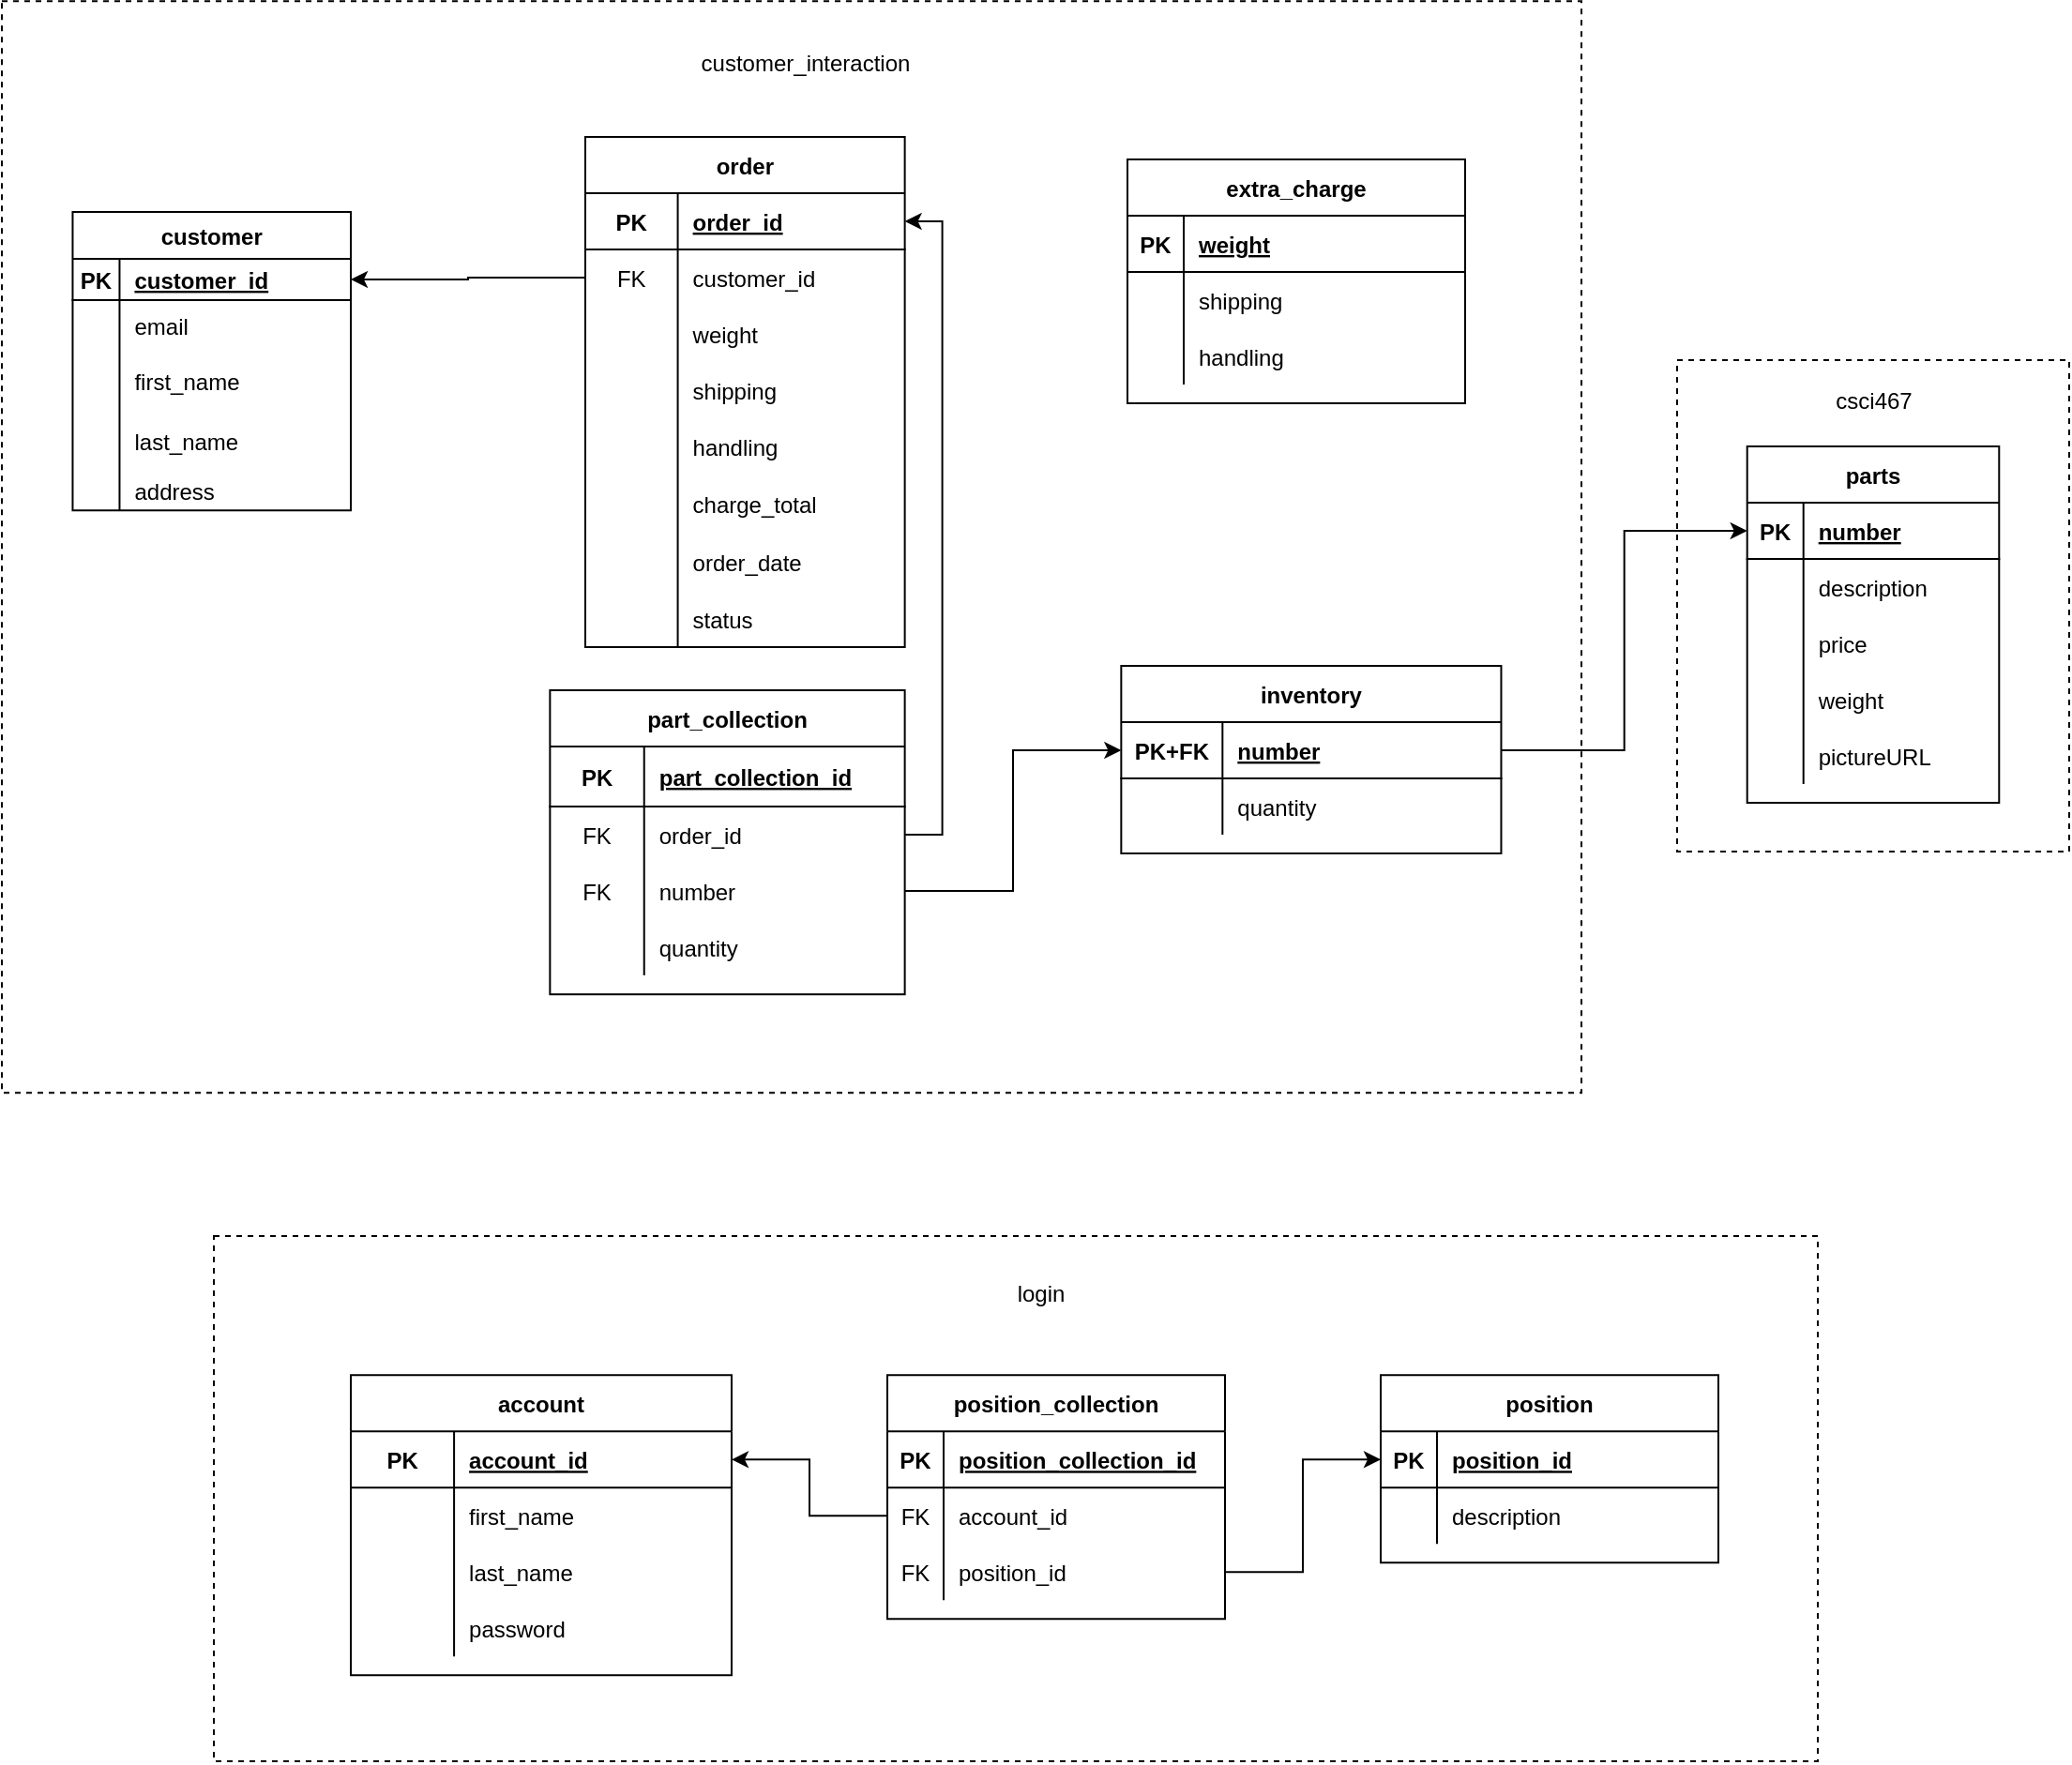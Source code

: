 <mxfile version="14.4.3" type="device"><diagram id="R2lEEEUBdFMjLlhIrx00" name="Page-1"><mxGraphModel dx="1206" dy="2042" grid="0" gridSize="10" guides="1" tooltips="1" connect="1" arrows="1" fold="1" page="1" pageScale="1" pageWidth="1169" pageHeight="1000" math="0" shadow="0" extFonts="Permanent Marker^https://fonts.googleapis.com/css?family=Permanent+Marker"><root><mxCell id="0"/><mxCell id="1" parent="0"/><mxCell id="NX2cjNLt0jyhqGp9830j-16" value="" style="rounded=0;whiteSpace=wrap;html=1;comic=0;dashed=1;" parent="1" vertex="1"><mxGeometry x="31" y="33.58" width="842" height="582" as="geometry"/></mxCell><mxCell id="NX2cjNLt0jyhqGp9830j-8" value="" style="rounded=0;whiteSpace=wrap;html=1;comic=0;fixDash=0;dashed=1;" parent="1" vertex="1"><mxGeometry x="144" y="692" width="855" height="280" as="geometry"/></mxCell><mxCell id="NX2cjNLt0jyhqGp9830j-6" value="" style="rounded=0;whiteSpace=wrap;html=1;container=0;autosize=0;fixDash=0;resizeWidth=0;resizeHeight=0;treeFolding=0;treeMoving=0;comic=0;dashed=1;" parent="1" vertex="1"><mxGeometry x="924" y="225" width="209" height="262" as="geometry"/></mxCell><mxCell id="C-vyLk0tnHw3VtMMgP7b-2" value="order" style="shape=table;startSize=30;container=1;collapsible=1;childLayout=tableLayout;fixedRows=1;rowLines=0;fontStyle=1;align=center;resizeLast=1;" parent="1" vertex="1"><mxGeometry x="342" y="106" width="170.313" height="272" as="geometry"/></mxCell><mxCell id="C-vyLk0tnHw3VtMMgP7b-3" value="" style="shape=partialRectangle;collapsible=0;dropTarget=0;pointerEvents=0;fillColor=none;points=[[0,0.5],[1,0.5]];portConstraint=eastwest;top=0;left=0;right=0;bottom=1;" parent="C-vyLk0tnHw3VtMMgP7b-2" vertex="1"><mxGeometry y="30" width="170.313" height="30" as="geometry"/></mxCell><mxCell id="C-vyLk0tnHw3VtMMgP7b-4" value="PK" style="shape=partialRectangle;overflow=hidden;connectable=0;fillColor=none;top=0;left=0;bottom=0;right=0;fontStyle=1;" parent="C-vyLk0tnHw3VtMMgP7b-3" vertex="1"><mxGeometry width="49.292" height="30" as="geometry"/></mxCell><mxCell id="C-vyLk0tnHw3VtMMgP7b-5" value="order_id" style="shape=partialRectangle;overflow=hidden;connectable=0;fillColor=none;top=0;left=0;bottom=0;right=0;align=left;spacingLeft=6;fontStyle=5;" parent="C-vyLk0tnHw3VtMMgP7b-3" vertex="1"><mxGeometry x="49.292" width="121.021" height="30" as="geometry"/></mxCell><mxCell id="7WDjrDe8SDFtsBfmc8g--19" value="" style="shape=partialRectangle;collapsible=0;dropTarget=0;pointerEvents=0;fillColor=none;top=0;left=0;bottom=0;right=0;points=[[0,0.5],[1,0.5]];portConstraint=eastwest;" vertex="1" parent="C-vyLk0tnHw3VtMMgP7b-2"><mxGeometry y="60" width="170.313" height="30" as="geometry"/></mxCell><mxCell id="7WDjrDe8SDFtsBfmc8g--20" value="FK" style="shape=partialRectangle;connectable=0;fillColor=none;top=0;left=0;bottom=0;right=0;fontStyle=0;overflow=hidden;" vertex="1" parent="7WDjrDe8SDFtsBfmc8g--19"><mxGeometry width="49.292" height="30" as="geometry"/></mxCell><mxCell id="7WDjrDe8SDFtsBfmc8g--21" value="customer_id" style="shape=partialRectangle;connectable=0;fillColor=none;top=0;left=0;bottom=0;right=0;align=left;spacingLeft=6;fontStyle=0;overflow=hidden;" vertex="1" parent="7WDjrDe8SDFtsBfmc8g--19"><mxGeometry x="49.292" width="121.021" height="30" as="geometry"/></mxCell><mxCell id="_UHAY64Qd01BluV-vgo5-142" value="" style="shape=partialRectangle;collapsible=0;dropTarget=0;pointerEvents=0;fillColor=none;top=0;left=0;bottom=0;right=0;points=[[0,0.5],[1,0.5]];portConstraint=eastwest;" parent="C-vyLk0tnHw3VtMMgP7b-2" vertex="1"><mxGeometry y="90" width="170.313" height="30" as="geometry"/></mxCell><mxCell id="_UHAY64Qd01BluV-vgo5-143" value="" style="shape=partialRectangle;connectable=0;fillColor=none;top=0;left=0;bottom=0;right=0;editable=1;overflow=hidden;" parent="_UHAY64Qd01BluV-vgo5-142" vertex="1"><mxGeometry width="49.292" height="30" as="geometry"/></mxCell><mxCell id="_UHAY64Qd01BluV-vgo5-144" value="weight" style="shape=partialRectangle;connectable=0;fillColor=none;top=0;left=0;bottom=0;right=0;align=left;spacingLeft=6;overflow=hidden;" parent="_UHAY64Qd01BluV-vgo5-142" vertex="1"><mxGeometry x="49.292" width="121.021" height="30" as="geometry"/></mxCell><mxCell id="_UHAY64Qd01BluV-vgo5-152" value="" style="shape=partialRectangle;collapsible=0;dropTarget=0;pointerEvents=0;fillColor=none;top=0;left=0;bottom=0;right=0;points=[[0,0.5],[1,0.5]];portConstraint=eastwest;" parent="C-vyLk0tnHw3VtMMgP7b-2" vertex="1"><mxGeometry y="120" width="170.313" height="30" as="geometry"/></mxCell><mxCell id="_UHAY64Qd01BluV-vgo5-153" value="" style="shape=partialRectangle;connectable=0;fillColor=none;top=0;left=0;bottom=0;right=0;editable=1;overflow=hidden;" parent="_UHAY64Qd01BluV-vgo5-152" vertex="1"><mxGeometry width="49.292" height="30" as="geometry"/></mxCell><mxCell id="_UHAY64Qd01BluV-vgo5-154" value="shipping" style="shape=partialRectangle;connectable=0;fillColor=none;top=0;left=0;bottom=0;right=0;align=left;spacingLeft=6;overflow=hidden;" parent="_UHAY64Qd01BluV-vgo5-152" vertex="1"><mxGeometry x="49.292" width="121.021" height="30" as="geometry"/></mxCell><mxCell id="_UHAY64Qd01BluV-vgo5-155" value="" style="shape=partialRectangle;collapsible=0;dropTarget=0;pointerEvents=0;fillColor=none;top=0;left=0;bottom=0;right=0;points=[[0,0.5],[1,0.5]];portConstraint=eastwest;" parent="C-vyLk0tnHw3VtMMgP7b-2" vertex="1"><mxGeometry y="150" width="170.313" height="30" as="geometry"/></mxCell><mxCell id="_UHAY64Qd01BluV-vgo5-156" value="" style="shape=partialRectangle;connectable=0;fillColor=none;top=0;left=0;bottom=0;right=0;editable=1;overflow=hidden;" parent="_UHAY64Qd01BluV-vgo5-155" vertex="1"><mxGeometry width="49.292" height="30" as="geometry"/></mxCell><mxCell id="_UHAY64Qd01BluV-vgo5-157" value="handling" style="shape=partialRectangle;connectable=0;fillColor=none;top=0;left=0;bottom=0;right=0;align=left;spacingLeft=6;overflow=hidden;" parent="_UHAY64Qd01BluV-vgo5-155" vertex="1"><mxGeometry x="49.292" width="121.021" height="30" as="geometry"/></mxCell><mxCell id="C-vyLk0tnHw3VtMMgP7b-9" value="" style="shape=partialRectangle;collapsible=0;dropTarget=0;pointerEvents=0;fillColor=none;points=[[0,0.5],[1,0.5]];portConstraint=eastwest;top=0;left=0;right=0;bottom=0;" parent="C-vyLk0tnHw3VtMMgP7b-2" vertex="1"><mxGeometry y="180" width="170.313" height="31" as="geometry"/></mxCell><mxCell id="C-vyLk0tnHw3VtMMgP7b-10" value="" style="shape=partialRectangle;overflow=hidden;connectable=0;fillColor=none;top=0;left=0;bottom=0;right=0;" parent="C-vyLk0tnHw3VtMMgP7b-9" vertex="1"><mxGeometry width="49.292" height="31" as="geometry"/></mxCell><mxCell id="C-vyLk0tnHw3VtMMgP7b-11" value="charge_total" style="shape=partialRectangle;overflow=hidden;connectable=0;fillColor=none;top=0;left=0;bottom=0;right=0;align=left;spacingLeft=6;" parent="C-vyLk0tnHw3VtMMgP7b-9" vertex="1"><mxGeometry x="49.292" width="121.021" height="31" as="geometry"/></mxCell><mxCell id="fm2LCZ_nuuCBUgsSgkbj-11" value="" style="shape=partialRectangle;collapsible=0;dropTarget=0;pointerEvents=0;fillColor=none;points=[[0,0.5],[1,0.5]];portConstraint=eastwest;top=0;left=0;right=0;bottom=0;" parent="C-vyLk0tnHw3VtMMgP7b-2" vertex="1"><mxGeometry y="211" width="170.313" height="31" as="geometry"/></mxCell><mxCell id="fm2LCZ_nuuCBUgsSgkbj-12" value="" style="shape=partialRectangle;overflow=hidden;connectable=0;fillColor=none;top=0;left=0;bottom=0;right=0;" parent="fm2LCZ_nuuCBUgsSgkbj-11" vertex="1"><mxGeometry width="49.292" height="31" as="geometry"/></mxCell><mxCell id="fm2LCZ_nuuCBUgsSgkbj-13" value="order_date" style="shape=partialRectangle;overflow=hidden;connectable=0;fillColor=none;top=0;left=0;bottom=0;right=0;align=left;spacingLeft=6;" parent="fm2LCZ_nuuCBUgsSgkbj-11" vertex="1"><mxGeometry x="49.292" width="121.021" height="31" as="geometry"/></mxCell><mxCell id="AhPeAZiGhShSHhb00KXT-42" value="" style="shape=partialRectangle;collapsible=0;dropTarget=0;pointerEvents=0;fillColor=none;points=[[0,0.5],[1,0.5]];portConstraint=eastwest;top=0;left=0;right=0;bottom=0;" parent="C-vyLk0tnHw3VtMMgP7b-2" vertex="1"><mxGeometry y="242" width="170.313" height="30" as="geometry"/></mxCell><mxCell id="AhPeAZiGhShSHhb00KXT-43" value="" style="shape=partialRectangle;overflow=hidden;connectable=0;fillColor=none;top=0;left=0;bottom=0;right=0;" parent="AhPeAZiGhShSHhb00KXT-42" vertex="1"><mxGeometry width="49.292" height="30" as="geometry"/></mxCell><mxCell id="AhPeAZiGhShSHhb00KXT-44" value="status" style="shape=partialRectangle;overflow=hidden;connectable=0;fillColor=none;top=0;left=0;bottom=0;right=0;align=left;spacingLeft=6;" parent="AhPeAZiGhShSHhb00KXT-42" vertex="1"><mxGeometry x="49.292" width="121.021" height="30" as="geometry"/></mxCell><mxCell id="C-vyLk0tnHw3VtMMgP7b-23" value="customer" style="shape=table;startSize=25;container=1;collapsible=1;childLayout=tableLayout;fixedRows=0;rowLines=0;fontStyle=1;align=center;resizeLast=0;autosize=1;fixDash=0;resizeLastRow=0;" parent="1" vertex="1"><mxGeometry x="68.73" y="146" width="148.278" height="159.168" as="geometry"/></mxCell><mxCell id="C-vyLk0tnHw3VtMMgP7b-24" value="" style="shape=partialRectangle;collapsible=0;dropTarget=0;pointerEvents=0;fillColor=none;points=[[0,0.5],[1,0.5]];portConstraint=eastwest;top=0;left=0;right=0;bottom=1;" parent="C-vyLk0tnHw3VtMMgP7b-23" vertex="1"><mxGeometry y="25" width="148.278" height="22" as="geometry"/></mxCell><mxCell id="C-vyLk0tnHw3VtMMgP7b-25" value="PK" style="shape=partialRectangle;overflow=hidden;connectable=0;fillColor=none;top=0;left=0;bottom=0;right=0;fontStyle=1;" parent="C-vyLk0tnHw3VtMMgP7b-24" vertex="1"><mxGeometry width="25" height="22" as="geometry"/></mxCell><mxCell id="C-vyLk0tnHw3VtMMgP7b-26" value="customer_id" style="shape=partialRectangle;overflow=hidden;connectable=0;fillColor=none;top=0;left=0;bottom=0;right=0;align=left;spacingLeft=6;fontStyle=5;" parent="C-vyLk0tnHw3VtMMgP7b-24" vertex="1"><mxGeometry x="25" width="123" height="22" as="geometry"/></mxCell><mxCell id="AhPeAZiGhShSHhb00KXT-36" value="" style="shape=partialRectangle;collapsible=0;dropTarget=0;pointerEvents=0;fillColor=none;points=[[0,0.5],[1,0.5]];portConstraint=eastwest;top=0;left=0;right=0;bottom=0;" parent="C-vyLk0tnHw3VtMMgP7b-23" vertex="1"><mxGeometry y="47" width="148.278" height="27" as="geometry"/></mxCell><mxCell id="AhPeAZiGhShSHhb00KXT-37" value="" style="shape=partialRectangle;overflow=hidden;connectable=0;fillColor=none;top=0;left=0;bottom=0;right=0;" parent="AhPeAZiGhShSHhb00KXT-36" vertex="1"><mxGeometry width="25" height="27" as="geometry"/></mxCell><mxCell id="AhPeAZiGhShSHhb00KXT-38" value="email" style="shape=partialRectangle;overflow=hidden;connectable=0;fillColor=none;top=0;left=0;bottom=0;right=0;align=left;spacingLeft=6;expand=1;recursiveResize=1;spacing=2;" parent="AhPeAZiGhShSHhb00KXT-36" vertex="1"><mxGeometry x="25" width="123" height="27" as="geometry"/></mxCell><mxCell id="C-vyLk0tnHw3VtMMgP7b-27" value="" style="shape=partialRectangle;collapsible=0;dropTarget=0;pointerEvents=0;fillColor=none;points=[[0,0.5],[1,0.5]];portConstraint=eastwest;top=0;left=0;right=0;bottom=0;" parent="C-vyLk0tnHw3VtMMgP7b-23" vertex="1"><mxGeometry y="74" width="148.278" height="32" as="geometry"/></mxCell><mxCell id="C-vyLk0tnHw3VtMMgP7b-28" value="" style="shape=partialRectangle;overflow=hidden;connectable=0;fillColor=none;top=0;left=0;bottom=0;right=0;" parent="C-vyLk0tnHw3VtMMgP7b-27" vertex="1"><mxGeometry width="25" height="32" as="geometry"/></mxCell><mxCell id="C-vyLk0tnHw3VtMMgP7b-29" value="first_name" style="shape=partialRectangle;overflow=hidden;connectable=0;fillColor=none;top=0;left=0;bottom=0;right=0;align=left;spacingLeft=6;expand=1;recursiveResize=1;spacing=2;" parent="C-vyLk0tnHw3VtMMgP7b-27" vertex="1"><mxGeometry x="25" width="123" height="32" as="geometry"/></mxCell><mxCell id="AhPeAZiGhShSHhb00KXT-73" value="" style="shape=partialRectangle;collapsible=0;dropTarget=0;pointerEvents=0;fillColor=none;points=[[0,0.5],[1,0.5]];portConstraint=eastwest;top=0;left=0;right=0;bottom=0;" parent="C-vyLk0tnHw3VtMMgP7b-23" vertex="1"><mxGeometry y="106" width="148.278" height="32" as="geometry"/></mxCell><mxCell id="AhPeAZiGhShSHhb00KXT-74" value="" style="shape=partialRectangle;overflow=hidden;connectable=0;fillColor=none;top=0;left=0;bottom=0;right=0;" parent="AhPeAZiGhShSHhb00KXT-73" vertex="1"><mxGeometry width="25" height="32" as="geometry"/></mxCell><mxCell id="AhPeAZiGhShSHhb00KXT-75" value="last_name" style="shape=partialRectangle;overflow=hidden;connectable=0;fillColor=none;top=0;left=0;bottom=0;right=0;align=left;spacingLeft=6;expand=1;recursiveResize=1;spacing=2;" parent="AhPeAZiGhShSHhb00KXT-73" vertex="1"><mxGeometry x="25" width="123" height="32" as="geometry"/></mxCell><mxCell id="AhPeAZiGhShSHhb00KXT-4" value="" style="shape=partialRectangle;collapsible=0;dropTarget=0;pointerEvents=0;fillColor=none;points=[[0,0.5],[1,0.5]];portConstraint=eastwest;top=0;left=0;right=0;bottom=0;" parent="C-vyLk0tnHw3VtMMgP7b-23" vertex="1"><mxGeometry y="138" width="148.278" height="21" as="geometry"/></mxCell><mxCell id="AhPeAZiGhShSHhb00KXT-5" value="" style="shape=partialRectangle;overflow=hidden;connectable=0;fillColor=none;top=0;left=0;bottom=0;right=0;" parent="AhPeAZiGhShSHhb00KXT-4" vertex="1"><mxGeometry width="25" height="21" as="geometry"/></mxCell><mxCell id="AhPeAZiGhShSHhb00KXT-6" value="address" style="shape=partialRectangle;overflow=hidden;connectable=0;fillColor=none;top=0;left=0;bottom=0;right=0;align=left;spacingLeft=6;expand=1;recursiveResize=1;spacing=2;" parent="AhPeAZiGhShSHhb00KXT-4" vertex="1"><mxGeometry x="25" width="123" height="21" as="geometry"/></mxCell><mxCell id="AhPeAZiGhShSHhb00KXT-54" value="parts" style="shape=table;startSize=30;container=1;collapsible=1;childLayout=tableLayout;fixedRows=1;rowLines=0;fontStyle=1;align=center;resizeLast=1;" parent="1" vertex="1"><mxGeometry x="961.35" y="271" width="134.294" height="190" as="geometry"/></mxCell><mxCell id="AhPeAZiGhShSHhb00KXT-55" value="" style="shape=partialRectangle;collapsible=0;dropTarget=0;pointerEvents=0;fillColor=none;top=0;left=0;bottom=1;right=0;points=[[0,0.5],[1,0.5]];portConstraint=eastwest;" parent="AhPeAZiGhShSHhb00KXT-54" vertex="1"><mxGeometry y="30" width="134.294" height="30" as="geometry"/></mxCell><mxCell id="AhPeAZiGhShSHhb00KXT-56" value="PK" style="shape=partialRectangle;connectable=0;fillColor=none;top=0;left=0;bottom=0;right=0;fontStyle=1;overflow=hidden;" parent="AhPeAZiGhShSHhb00KXT-55" vertex="1"><mxGeometry width="30" height="30" as="geometry"/></mxCell><mxCell id="AhPeAZiGhShSHhb00KXT-57" value="number" style="shape=partialRectangle;connectable=0;fillColor=none;top=0;left=0;bottom=0;right=0;align=left;spacingLeft=6;fontStyle=5;overflow=hidden;" parent="AhPeAZiGhShSHhb00KXT-55" vertex="1"><mxGeometry x="30" width="104.294" height="30" as="geometry"/></mxCell><mxCell id="AhPeAZiGhShSHhb00KXT-58" value="" style="shape=partialRectangle;collapsible=0;dropTarget=0;pointerEvents=0;fillColor=none;top=0;left=0;bottom=0;right=0;points=[[0,0.5],[1,0.5]];portConstraint=eastwest;" parent="AhPeAZiGhShSHhb00KXT-54" vertex="1"><mxGeometry y="60" width="134.294" height="30" as="geometry"/></mxCell><mxCell id="AhPeAZiGhShSHhb00KXT-59" value="" style="shape=partialRectangle;connectable=0;fillColor=none;top=0;left=0;bottom=0;right=0;editable=1;overflow=hidden;" parent="AhPeAZiGhShSHhb00KXT-58" vertex="1"><mxGeometry width="30" height="30" as="geometry"/></mxCell><mxCell id="AhPeAZiGhShSHhb00KXT-60" value="description" style="shape=partialRectangle;connectable=0;fillColor=none;top=0;left=0;bottom=0;right=0;align=left;spacingLeft=6;overflow=hidden;" parent="AhPeAZiGhShSHhb00KXT-58" vertex="1"><mxGeometry x="30" width="104.294" height="30" as="geometry"/></mxCell><mxCell id="AhPeAZiGhShSHhb00KXT-64" value="" style="shape=partialRectangle;collapsible=0;dropTarget=0;pointerEvents=0;fillColor=none;top=0;left=0;bottom=0;right=0;points=[[0,0.5],[1,0.5]];portConstraint=eastwest;" parent="AhPeAZiGhShSHhb00KXT-54" vertex="1"><mxGeometry y="90" width="134.294" height="30" as="geometry"/></mxCell><mxCell id="AhPeAZiGhShSHhb00KXT-65" value="" style="shape=partialRectangle;connectable=0;fillColor=none;top=0;left=0;bottom=0;right=0;editable=1;overflow=hidden;" parent="AhPeAZiGhShSHhb00KXT-64" vertex="1"><mxGeometry width="30" height="30" as="geometry"/></mxCell><mxCell id="AhPeAZiGhShSHhb00KXT-66" value="price" style="shape=partialRectangle;connectable=0;fillColor=none;top=0;left=0;bottom=0;right=0;align=left;spacingLeft=6;overflow=hidden;" parent="AhPeAZiGhShSHhb00KXT-64" vertex="1"><mxGeometry x="30" width="104.294" height="30" as="geometry"/></mxCell><mxCell id="AhPeAZiGhShSHhb00KXT-61" value="" style="shape=partialRectangle;collapsible=0;dropTarget=0;pointerEvents=0;fillColor=none;top=0;left=0;bottom=0;right=0;points=[[0,0.5],[1,0.5]];portConstraint=eastwest;" parent="AhPeAZiGhShSHhb00KXT-54" vertex="1"><mxGeometry y="120" width="134.294" height="30" as="geometry"/></mxCell><mxCell id="AhPeAZiGhShSHhb00KXT-62" value="" style="shape=partialRectangle;connectable=0;fillColor=none;top=0;left=0;bottom=0;right=0;editable=1;overflow=hidden;" parent="AhPeAZiGhShSHhb00KXT-61" vertex="1"><mxGeometry width="30" height="30" as="geometry"/></mxCell><mxCell id="AhPeAZiGhShSHhb00KXT-63" value="weight" style="shape=partialRectangle;connectable=0;fillColor=none;top=0;left=0;bottom=0;right=0;align=left;spacingLeft=6;overflow=hidden;" parent="AhPeAZiGhShSHhb00KXT-61" vertex="1"><mxGeometry x="30" width="104.294" height="30" as="geometry"/></mxCell><mxCell id="AhPeAZiGhShSHhb00KXT-67" value="" style="shape=partialRectangle;collapsible=0;dropTarget=0;pointerEvents=0;fillColor=none;top=0;left=0;bottom=0;right=0;points=[[0,0.5],[1,0.5]];portConstraint=eastwest;" parent="AhPeAZiGhShSHhb00KXT-54" vertex="1"><mxGeometry y="150" width="134.294" height="30" as="geometry"/></mxCell><mxCell id="AhPeAZiGhShSHhb00KXT-68" value="" style="shape=partialRectangle;connectable=0;fillColor=none;top=0;left=0;bottom=0;right=0;editable=1;overflow=hidden;" parent="AhPeAZiGhShSHhb00KXT-67" vertex="1"><mxGeometry width="30" height="30" as="geometry"/></mxCell><mxCell id="AhPeAZiGhShSHhb00KXT-69" value="pictureURL" style="shape=partialRectangle;connectable=0;fillColor=none;top=0;left=0;bottom=0;right=0;align=left;spacingLeft=6;overflow=hidden;" parent="AhPeAZiGhShSHhb00KXT-67" vertex="1"><mxGeometry x="30" width="104.294" height="30" as="geometry"/></mxCell><mxCell id="fm2LCZ_nuuCBUgsSgkbj-17" value="account" style="shape=table;startSize=30;container=1;collapsible=1;childLayout=tableLayout;fixedRows=1;rowLines=0;fontStyle=1;align=center;resizeLast=1;" parent="1" vertex="1"><mxGeometry x="217.01" y="766.14" width="202.98" height="160" as="geometry"/></mxCell><mxCell id="fm2LCZ_nuuCBUgsSgkbj-18" value="" style="shape=partialRectangle;collapsible=0;dropTarget=0;pointerEvents=0;fillColor=none;top=0;left=0;bottom=1;right=0;points=[[0,0.5],[1,0.5]];portConstraint=eastwest;" parent="fm2LCZ_nuuCBUgsSgkbj-17" vertex="1"><mxGeometry y="30" width="202.98" height="30" as="geometry"/></mxCell><mxCell id="fm2LCZ_nuuCBUgsSgkbj-19" value="PK" style="shape=partialRectangle;connectable=0;fillColor=none;top=0;left=0;bottom=0;right=0;fontStyle=1;overflow=hidden;" parent="fm2LCZ_nuuCBUgsSgkbj-18" vertex="1"><mxGeometry width="55.037" height="30" as="geometry"/></mxCell><mxCell id="fm2LCZ_nuuCBUgsSgkbj-20" value="account_id" style="shape=partialRectangle;connectable=0;fillColor=none;top=0;left=0;bottom=0;right=0;align=left;spacingLeft=6;fontStyle=5;overflow=hidden;" parent="fm2LCZ_nuuCBUgsSgkbj-18" vertex="1"><mxGeometry x="55.037" width="147.943" height="30" as="geometry"/></mxCell><mxCell id="fm2LCZ_nuuCBUgsSgkbj-21" value="" style="shape=partialRectangle;collapsible=0;dropTarget=0;pointerEvents=0;fillColor=none;top=0;left=0;bottom=0;right=0;points=[[0,0.5],[1,0.5]];portConstraint=eastwest;" parent="fm2LCZ_nuuCBUgsSgkbj-17" vertex="1"><mxGeometry y="60" width="202.98" height="30" as="geometry"/></mxCell><mxCell id="fm2LCZ_nuuCBUgsSgkbj-22" value="" style="shape=partialRectangle;connectable=0;fillColor=none;top=0;left=0;bottom=0;right=0;editable=1;overflow=hidden;" parent="fm2LCZ_nuuCBUgsSgkbj-21" vertex="1"><mxGeometry width="55.037" height="30" as="geometry"/></mxCell><mxCell id="fm2LCZ_nuuCBUgsSgkbj-23" value="first_name" style="shape=partialRectangle;connectable=0;fillColor=none;top=0;left=0;bottom=0;right=0;align=left;spacingLeft=6;overflow=hidden;" parent="fm2LCZ_nuuCBUgsSgkbj-21" vertex="1"><mxGeometry x="55.037" width="147.943" height="30" as="geometry"/></mxCell><mxCell id="fm2LCZ_nuuCBUgsSgkbj-24" value="" style="shape=partialRectangle;collapsible=0;dropTarget=0;pointerEvents=0;fillColor=none;top=0;left=0;bottom=0;right=0;points=[[0,0.5],[1,0.5]];portConstraint=eastwest;" parent="fm2LCZ_nuuCBUgsSgkbj-17" vertex="1"><mxGeometry y="90" width="202.98" height="30" as="geometry"/></mxCell><mxCell id="fm2LCZ_nuuCBUgsSgkbj-25" value="" style="shape=partialRectangle;connectable=0;fillColor=none;top=0;left=0;bottom=0;right=0;editable=1;overflow=hidden;" parent="fm2LCZ_nuuCBUgsSgkbj-24" vertex="1"><mxGeometry width="55.037" height="30" as="geometry"/></mxCell><mxCell id="fm2LCZ_nuuCBUgsSgkbj-26" value="last_name" style="shape=partialRectangle;connectable=0;fillColor=none;top=0;left=0;bottom=0;right=0;align=left;spacingLeft=6;overflow=hidden;" parent="fm2LCZ_nuuCBUgsSgkbj-24" vertex="1"><mxGeometry x="55.037" width="147.943" height="30" as="geometry"/></mxCell><mxCell id="7WDjrDe8SDFtsBfmc8g--31" value="" style="shape=partialRectangle;collapsible=0;dropTarget=0;pointerEvents=0;fillColor=none;top=0;left=0;bottom=0;right=0;points=[[0,0.5],[1,0.5]];portConstraint=eastwest;" vertex="1" parent="fm2LCZ_nuuCBUgsSgkbj-17"><mxGeometry y="120" width="202.98" height="30" as="geometry"/></mxCell><mxCell id="7WDjrDe8SDFtsBfmc8g--32" value="" style="shape=partialRectangle;connectable=0;fillColor=none;top=0;left=0;bottom=0;right=0;editable=1;overflow=hidden;" vertex="1" parent="7WDjrDe8SDFtsBfmc8g--31"><mxGeometry width="55.037" height="30" as="geometry"/></mxCell><mxCell id="7WDjrDe8SDFtsBfmc8g--33" value="password" style="shape=partialRectangle;connectable=0;fillColor=none;top=0;left=0;bottom=0;right=0;align=left;spacingLeft=6;overflow=hidden;" vertex="1" parent="7WDjrDe8SDFtsBfmc8g--31"><mxGeometry x="55.037" width="147.943" height="30" as="geometry"/></mxCell><mxCell id="fm2LCZ_nuuCBUgsSgkbj-30" value="position" style="shape=table;startSize=30;container=1;collapsible=1;childLayout=tableLayout;fixedRows=1;rowLines=0;fontStyle=1;align=center;resizeLast=1;" parent="1" vertex="1"><mxGeometry x="766" y="766.14" width="180" height="100" as="geometry"/></mxCell><mxCell id="fm2LCZ_nuuCBUgsSgkbj-31" value="" style="shape=partialRectangle;collapsible=0;dropTarget=0;pointerEvents=0;fillColor=none;top=0;left=0;bottom=1;right=0;points=[[0,0.5],[1,0.5]];portConstraint=eastwest;" parent="fm2LCZ_nuuCBUgsSgkbj-30" vertex="1"><mxGeometry y="30" width="180" height="30" as="geometry"/></mxCell><mxCell id="fm2LCZ_nuuCBUgsSgkbj-32" value="PK" style="shape=partialRectangle;connectable=0;fillColor=none;top=0;left=0;bottom=0;right=0;fontStyle=1;overflow=hidden;" parent="fm2LCZ_nuuCBUgsSgkbj-31" vertex="1"><mxGeometry width="30" height="30" as="geometry"/></mxCell><mxCell id="fm2LCZ_nuuCBUgsSgkbj-33" value="position_id" style="shape=partialRectangle;connectable=0;fillColor=none;top=0;left=0;bottom=0;right=0;align=left;spacingLeft=6;fontStyle=5;overflow=hidden;" parent="fm2LCZ_nuuCBUgsSgkbj-31" vertex="1"><mxGeometry x="30" width="150" height="30" as="geometry"/></mxCell><mxCell id="fm2LCZ_nuuCBUgsSgkbj-34" value="" style="shape=partialRectangle;collapsible=0;dropTarget=0;pointerEvents=0;fillColor=none;top=0;left=0;bottom=0;right=0;points=[[0,0.5],[1,0.5]];portConstraint=eastwest;" parent="fm2LCZ_nuuCBUgsSgkbj-30" vertex="1"><mxGeometry y="60" width="180" height="30" as="geometry"/></mxCell><mxCell id="fm2LCZ_nuuCBUgsSgkbj-35" value="" style="shape=partialRectangle;connectable=0;fillColor=none;top=0;left=0;bottom=0;right=0;editable=1;overflow=hidden;" parent="fm2LCZ_nuuCBUgsSgkbj-34" vertex="1"><mxGeometry width="30" height="30" as="geometry"/></mxCell><mxCell id="fm2LCZ_nuuCBUgsSgkbj-36" value="description" style="shape=partialRectangle;connectable=0;fillColor=none;top=0;left=0;bottom=0;right=0;align=left;spacingLeft=6;overflow=hidden;" parent="fm2LCZ_nuuCBUgsSgkbj-34" vertex="1"><mxGeometry x="30" width="150" height="30" as="geometry"/></mxCell><mxCell id="NX2cjNLt0jyhqGp9830j-14" value="csci467" style="text;html=1;strokeColor=none;fillColor=none;align=center;verticalAlign=middle;whiteSpace=wrap;rounded=0;comic=0;resizeWidth=1;resizeHeight=1;" parent="1" vertex="1"><mxGeometry x="1008.5" y="237" width="40" height="20" as="geometry"/></mxCell><mxCell id="NX2cjNLt0jyhqGp9830j-17" value="customer_interaction" style="text;html=1;strokeColor=none;fillColor=none;align=center;verticalAlign=middle;whiteSpace=wrap;rounded=0;comic=0;" parent="1" vertex="1"><mxGeometry x="363" y="44" width="193" height="46" as="geometry"/></mxCell><mxCell id="_UHAY64Qd01BluV-vgo5-2" value="position_collection" style="shape=table;startSize=30;container=1;collapsible=1;childLayout=tableLayout;fixedRows=1;rowLines=0;fontStyle=1;align=center;resizeLast=1;" parent="1" vertex="1"><mxGeometry x="503" y="766.14" width="180" height="130" as="geometry"/></mxCell><mxCell id="_UHAY64Qd01BluV-vgo5-3" value="" style="shape=partialRectangle;collapsible=0;dropTarget=0;pointerEvents=0;fillColor=none;top=0;left=0;bottom=1;right=0;points=[[0,0.5],[1,0.5]];portConstraint=eastwest;" parent="_UHAY64Qd01BluV-vgo5-2" vertex="1"><mxGeometry y="30" width="180" height="30" as="geometry"/></mxCell><mxCell id="_UHAY64Qd01BluV-vgo5-4" value="PK" style="shape=partialRectangle;connectable=0;fillColor=none;top=0;left=0;bottom=0;right=0;fontStyle=1;overflow=hidden;" parent="_UHAY64Qd01BluV-vgo5-3" vertex="1"><mxGeometry width="30" height="30" as="geometry"/></mxCell><mxCell id="_UHAY64Qd01BluV-vgo5-5" value="position_collection_id" style="shape=partialRectangle;connectable=0;fillColor=none;top=0;left=0;bottom=0;right=0;align=left;spacingLeft=6;fontStyle=5;overflow=hidden;" parent="_UHAY64Qd01BluV-vgo5-3" vertex="1"><mxGeometry x="30" width="150" height="30" as="geometry"/></mxCell><mxCell id="_UHAY64Qd01BluV-vgo5-18" value="" style="shape=partialRectangle;collapsible=0;dropTarget=0;pointerEvents=0;fillColor=none;top=0;left=0;bottom=0;right=0;points=[[0,0.5],[1,0.5]];portConstraint=eastwest;" parent="_UHAY64Qd01BluV-vgo5-2" vertex="1"><mxGeometry y="60" width="180" height="30" as="geometry"/></mxCell><mxCell id="_UHAY64Qd01BluV-vgo5-19" value="FK" style="shape=partialRectangle;connectable=0;fillColor=none;top=0;left=0;bottom=0;right=0;fontStyle=0;overflow=hidden;" parent="_UHAY64Qd01BluV-vgo5-18" vertex="1"><mxGeometry width="30" height="30" as="geometry"/></mxCell><mxCell id="_UHAY64Qd01BluV-vgo5-20" value="account_id" style="shape=partialRectangle;connectable=0;fillColor=none;top=0;left=0;bottom=0;right=0;align=left;spacingLeft=6;fontStyle=0;overflow=hidden;" parent="_UHAY64Qd01BluV-vgo5-18" vertex="1"><mxGeometry x="30" width="150" height="30" as="geometry"/></mxCell><mxCell id="_UHAY64Qd01BluV-vgo5-15" value="" style="shape=partialRectangle;collapsible=0;dropTarget=0;pointerEvents=0;fillColor=none;top=0;left=0;bottom=0;right=0;points=[[0,0.5],[1,0.5]];portConstraint=eastwest;" parent="_UHAY64Qd01BluV-vgo5-2" vertex="1"><mxGeometry y="90" width="180" height="30" as="geometry"/></mxCell><mxCell id="_UHAY64Qd01BluV-vgo5-16" value="FK" style="shape=partialRectangle;connectable=0;fillColor=none;top=0;left=0;bottom=0;right=0;fontStyle=0;overflow=hidden;" parent="_UHAY64Qd01BluV-vgo5-15" vertex="1"><mxGeometry width="30" height="30" as="geometry"/></mxCell><mxCell id="_UHAY64Qd01BluV-vgo5-17" value="position_id" style="shape=partialRectangle;connectable=0;fillColor=none;top=0;left=0;bottom=0;right=0;align=left;spacingLeft=6;fontStyle=0;overflow=hidden;" parent="_UHAY64Qd01BluV-vgo5-15" vertex="1"><mxGeometry x="30" width="150" height="30" as="geometry"/></mxCell><mxCell id="_UHAY64Qd01BluV-vgo5-32" value="part_collection" style="shape=table;startSize=30;container=1;collapsible=1;childLayout=tableLayout;fixedRows=1;rowLines=0;fontStyle=1;align=center;resizeLast=1;" parent="1" vertex="1"><mxGeometry x="323.18" y="401" width="189.134" height="162.16" as="geometry"/></mxCell><mxCell id="_UHAY64Qd01BluV-vgo5-33" value="" style="shape=partialRectangle;collapsible=0;dropTarget=0;pointerEvents=0;fillColor=none;top=0;left=0;bottom=1;right=0;points=[[0,0.5],[1,0.5]];portConstraint=eastwest;" parent="_UHAY64Qd01BluV-vgo5-32" vertex="1"><mxGeometry y="30" width="189.134" height="32" as="geometry"/></mxCell><mxCell id="_UHAY64Qd01BluV-vgo5-34" value="PK" style="shape=partialRectangle;connectable=0;fillColor=none;top=0;left=0;bottom=0;right=0;fontStyle=1;overflow=hidden;" parent="_UHAY64Qd01BluV-vgo5-33" vertex="1"><mxGeometry width="50.186" height="32" as="geometry"/></mxCell><mxCell id="_UHAY64Qd01BluV-vgo5-35" value="part_collection_id" style="shape=partialRectangle;connectable=0;fillColor=none;top=0;left=0;bottom=0;right=0;align=left;spacingLeft=6;fontStyle=5;overflow=hidden;" parent="_UHAY64Qd01BluV-vgo5-33" vertex="1"><mxGeometry x="50.186" width="138.949" height="32" as="geometry"/></mxCell><mxCell id="7WDjrDe8SDFtsBfmc8g--27" value="" style="shape=partialRectangle;collapsible=0;dropTarget=0;pointerEvents=0;fillColor=none;top=0;left=0;bottom=0;right=0;points=[[0,0.5],[1,0.5]];portConstraint=eastwest;" vertex="1" parent="_UHAY64Qd01BluV-vgo5-32"><mxGeometry y="62" width="189.134" height="30" as="geometry"/></mxCell><mxCell id="7WDjrDe8SDFtsBfmc8g--28" value="FK" style="shape=partialRectangle;connectable=0;fillColor=none;top=0;left=0;bottom=0;right=0;fontStyle=0;overflow=hidden;" vertex="1" parent="7WDjrDe8SDFtsBfmc8g--27"><mxGeometry width="50.186" height="30" as="geometry"/></mxCell><mxCell id="7WDjrDe8SDFtsBfmc8g--29" value="order_id" style="shape=partialRectangle;connectable=0;fillColor=none;top=0;left=0;bottom=0;right=0;align=left;spacingLeft=6;fontStyle=0;overflow=hidden;" vertex="1" parent="7WDjrDe8SDFtsBfmc8g--27"><mxGeometry x="50.186" width="138.949" height="30" as="geometry"/></mxCell><mxCell id="7WDjrDe8SDFtsBfmc8g--23" value="" style="shape=partialRectangle;collapsible=0;dropTarget=0;pointerEvents=0;fillColor=none;top=0;left=0;bottom=0;right=0;points=[[0,0.5],[1,0.5]];portConstraint=eastwest;" vertex="1" parent="_UHAY64Qd01BluV-vgo5-32"><mxGeometry y="92" width="189.134" height="30" as="geometry"/></mxCell><mxCell id="7WDjrDe8SDFtsBfmc8g--24" value="FK" style="shape=partialRectangle;connectable=0;fillColor=none;top=0;left=0;bottom=0;right=0;fontStyle=0;overflow=hidden;" vertex="1" parent="7WDjrDe8SDFtsBfmc8g--23"><mxGeometry width="50.186" height="30" as="geometry"/></mxCell><mxCell id="7WDjrDe8SDFtsBfmc8g--25" value="number" style="shape=partialRectangle;connectable=0;fillColor=none;top=0;left=0;bottom=0;right=0;align=left;spacingLeft=6;fontStyle=0;overflow=hidden;" vertex="1" parent="7WDjrDe8SDFtsBfmc8g--23"><mxGeometry x="50.186" width="138.949" height="30" as="geometry"/></mxCell><mxCell id="_UHAY64Qd01BluV-vgo5-36" value="" style="shape=partialRectangle;collapsible=0;dropTarget=0;pointerEvents=0;fillColor=none;top=0;left=0;bottom=0;right=0;points=[[0,0.5],[1,0.5]];portConstraint=eastwest;" parent="_UHAY64Qd01BluV-vgo5-32" vertex="1"><mxGeometry y="122" width="189.134" height="30" as="geometry"/></mxCell><mxCell id="_UHAY64Qd01BluV-vgo5-37" value="" style="shape=partialRectangle;connectable=0;fillColor=none;top=0;left=0;bottom=0;right=0;editable=1;overflow=hidden;" parent="_UHAY64Qd01BluV-vgo5-36" vertex="1"><mxGeometry width="50.186" height="30" as="geometry"/></mxCell><mxCell id="_UHAY64Qd01BluV-vgo5-38" value="quantity" style="shape=partialRectangle;connectable=0;fillColor=none;top=0;left=0;bottom=0;right=0;align=left;spacingLeft=6;overflow=hidden;" parent="_UHAY64Qd01BluV-vgo5-36" vertex="1"><mxGeometry x="50.186" width="138.949" height="30" as="geometry"/></mxCell><mxCell id="_UHAY64Qd01BluV-vgo5-46" value="inventory" style="shape=table;startSize=30;container=1;collapsible=1;childLayout=tableLayout;fixedRows=1;rowLines=0;fontStyle=1;align=center;resizeLast=1;" parent="1" vertex="1"><mxGeometry x="627.67" y="388" width="202.558" height="100" as="geometry"/></mxCell><mxCell id="_UHAY64Qd01BluV-vgo5-47" value="" style="shape=partialRectangle;collapsible=0;dropTarget=0;pointerEvents=0;fillColor=none;top=0;left=0;bottom=1;right=0;points=[[0,0.5],[1,0.5]];portConstraint=eastwest;" parent="_UHAY64Qd01BluV-vgo5-46" vertex="1"><mxGeometry y="30" width="202.558" height="30" as="geometry"/></mxCell><mxCell id="_UHAY64Qd01BluV-vgo5-48" value="PK+FK" style="shape=partialRectangle;connectable=0;fillColor=none;top=0;left=0;bottom=0;right=0;fontStyle=1;overflow=hidden;" parent="_UHAY64Qd01BluV-vgo5-47" vertex="1"><mxGeometry width="53.997" height="30" as="geometry"/></mxCell><mxCell id="_UHAY64Qd01BluV-vgo5-49" value="number" style="shape=partialRectangle;connectable=0;fillColor=none;top=0;left=0;bottom=0;right=0;align=left;spacingLeft=6;fontStyle=5;overflow=hidden;" parent="_UHAY64Qd01BluV-vgo5-47" vertex="1"><mxGeometry x="53.997" width="148.562" height="30" as="geometry"/></mxCell><mxCell id="_UHAY64Qd01BluV-vgo5-50" value="" style="shape=partialRectangle;collapsible=0;dropTarget=0;pointerEvents=0;fillColor=none;top=0;left=0;bottom=0;right=0;points=[[0,0.5],[1,0.5]];portConstraint=eastwest;" parent="_UHAY64Qd01BluV-vgo5-46" vertex="1"><mxGeometry y="60" width="202.558" height="30" as="geometry"/></mxCell><mxCell id="_UHAY64Qd01BluV-vgo5-51" value="" style="shape=partialRectangle;connectable=0;fillColor=none;top=0;left=0;bottom=0;right=0;editable=1;overflow=hidden;" parent="_UHAY64Qd01BluV-vgo5-50" vertex="1"><mxGeometry width="53.997" height="30" as="geometry"/></mxCell><mxCell id="_UHAY64Qd01BluV-vgo5-52" value="quantity" style="shape=partialRectangle;connectable=0;fillColor=none;top=0;left=0;bottom=0;right=0;align=left;spacingLeft=6;overflow=hidden;" parent="_UHAY64Qd01BluV-vgo5-50" vertex="1"><mxGeometry x="53.997" width="148.562" height="30" as="geometry"/></mxCell><mxCell id="_UHAY64Qd01BluV-vgo5-119" style="edgeStyle=orthogonalEdgeStyle;rounded=0;orthogonalLoop=1;jettySize=auto;html=1;entryX=0;entryY=0.5;entryDx=0;entryDy=0;" parent="1" source="_UHAY64Qd01BluV-vgo5-47" target="AhPeAZiGhShSHhb00KXT-55" edge="1"><mxGeometry relative="1" as="geometry"/></mxCell><mxCell id="p6dPaC6qg969zRhXWWr8-47" value="extra_charge" style="shape=table;startSize=30;container=1;collapsible=1;childLayout=tableLayout;fixedRows=1;rowLines=0;fontStyle=1;align=center;resizeLast=1;" parent="1" vertex="1"><mxGeometry x="631" y="118" width="180" height="130" as="geometry"/></mxCell><mxCell id="p6dPaC6qg969zRhXWWr8-48" value="" style="shape=partialRectangle;collapsible=0;dropTarget=0;pointerEvents=0;fillColor=none;top=0;left=0;bottom=1;right=0;points=[[0,0.5],[1,0.5]];portConstraint=eastwest;" parent="p6dPaC6qg969zRhXWWr8-47" vertex="1"><mxGeometry y="30" width="180" height="30" as="geometry"/></mxCell><mxCell id="p6dPaC6qg969zRhXWWr8-49" value="PK" style="shape=partialRectangle;connectable=0;fillColor=none;top=0;left=0;bottom=0;right=0;fontStyle=1;overflow=hidden;" parent="p6dPaC6qg969zRhXWWr8-48" vertex="1"><mxGeometry width="30" height="30" as="geometry"/></mxCell><mxCell id="p6dPaC6qg969zRhXWWr8-50" value="weight" style="shape=partialRectangle;connectable=0;fillColor=none;top=0;left=0;bottom=0;right=0;align=left;spacingLeft=6;fontStyle=5;overflow=hidden;" parent="p6dPaC6qg969zRhXWWr8-48" vertex="1"><mxGeometry x="30" width="150" height="30" as="geometry"/></mxCell><mxCell id="p6dPaC6qg969zRhXWWr8-51" value="" style="shape=partialRectangle;collapsible=0;dropTarget=0;pointerEvents=0;fillColor=none;top=0;left=0;bottom=0;right=0;points=[[0,0.5],[1,0.5]];portConstraint=eastwest;" parent="p6dPaC6qg969zRhXWWr8-47" vertex="1"><mxGeometry y="60" width="180" height="30" as="geometry"/></mxCell><mxCell id="p6dPaC6qg969zRhXWWr8-52" value="" style="shape=partialRectangle;connectable=0;fillColor=none;top=0;left=0;bottom=0;right=0;editable=1;overflow=hidden;" parent="p6dPaC6qg969zRhXWWr8-51" vertex="1"><mxGeometry width="30" height="30" as="geometry"/></mxCell><mxCell id="p6dPaC6qg969zRhXWWr8-53" value="shipping" style="shape=partialRectangle;connectable=0;fillColor=none;top=0;left=0;bottom=0;right=0;align=left;spacingLeft=6;overflow=hidden;" parent="p6dPaC6qg969zRhXWWr8-51" vertex="1"><mxGeometry x="30" width="150" height="30" as="geometry"/></mxCell><mxCell id="p6dPaC6qg969zRhXWWr8-54" value="" style="shape=partialRectangle;collapsible=0;dropTarget=0;pointerEvents=0;fillColor=none;top=0;left=0;bottom=0;right=0;points=[[0,0.5],[1,0.5]];portConstraint=eastwest;" parent="p6dPaC6qg969zRhXWWr8-47" vertex="1"><mxGeometry y="90" width="180" height="30" as="geometry"/></mxCell><mxCell id="p6dPaC6qg969zRhXWWr8-55" value="" style="shape=partialRectangle;connectable=0;fillColor=none;top=0;left=0;bottom=0;right=0;editable=1;overflow=hidden;" parent="p6dPaC6qg969zRhXWWr8-54" vertex="1"><mxGeometry width="30" height="30" as="geometry"/></mxCell><mxCell id="p6dPaC6qg969zRhXWWr8-56" value="handling" style="shape=partialRectangle;connectable=0;fillColor=none;top=0;left=0;bottom=0;right=0;align=left;spacingLeft=6;overflow=hidden;" parent="p6dPaC6qg969zRhXWWr8-54" vertex="1"><mxGeometry x="30" width="150" height="30" as="geometry"/></mxCell><mxCell id="p6dPaC6qg969zRhXWWr8-60" value="login" style="text;html=1;strokeColor=none;fillColor=none;align=center;verticalAlign=middle;whiteSpace=wrap;rounded=0;" parent="1" vertex="1"><mxGeometry x="565" y="713" width="40" height="20" as="geometry"/></mxCell><mxCell id="7WDjrDe8SDFtsBfmc8g--22" style="edgeStyle=orthogonalEdgeStyle;rounded=0;orthogonalLoop=1;jettySize=auto;html=1;" edge="1" parent="1" source="7WDjrDe8SDFtsBfmc8g--19" target="C-vyLk0tnHw3VtMMgP7b-24"><mxGeometry relative="1" as="geometry"/></mxCell><mxCell id="7WDjrDe8SDFtsBfmc8g--26" style="edgeStyle=orthogonalEdgeStyle;rounded=0;orthogonalLoop=1;jettySize=auto;html=1;" edge="1" parent="1" source="7WDjrDe8SDFtsBfmc8g--23" target="_UHAY64Qd01BluV-vgo5-47"><mxGeometry relative="1" as="geometry"/></mxCell><mxCell id="7WDjrDe8SDFtsBfmc8g--30" style="edgeStyle=orthogonalEdgeStyle;rounded=0;orthogonalLoop=1;jettySize=auto;html=1;entryX=1;entryY=0.5;entryDx=0;entryDy=0;" edge="1" parent="1" source="7WDjrDe8SDFtsBfmc8g--27" target="C-vyLk0tnHw3VtMMgP7b-3"><mxGeometry relative="1" as="geometry"/></mxCell><mxCell id="7WDjrDe8SDFtsBfmc8g--34" style="edgeStyle=orthogonalEdgeStyle;rounded=0;orthogonalLoop=1;jettySize=auto;html=1;entryX=1;entryY=0.5;entryDx=0;entryDy=0;" edge="1" parent="1" source="_UHAY64Qd01BluV-vgo5-18" target="fm2LCZ_nuuCBUgsSgkbj-18"><mxGeometry relative="1" as="geometry"/></mxCell><mxCell id="7WDjrDe8SDFtsBfmc8g--36" style="edgeStyle=orthogonalEdgeStyle;rounded=0;orthogonalLoop=1;jettySize=auto;html=1;entryX=0;entryY=0.5;entryDx=0;entryDy=0;" edge="1" parent="1" source="_UHAY64Qd01BluV-vgo5-15" target="fm2LCZ_nuuCBUgsSgkbj-31"><mxGeometry relative="1" as="geometry"/></mxCell></root></mxGraphModel></diagram></mxfile>